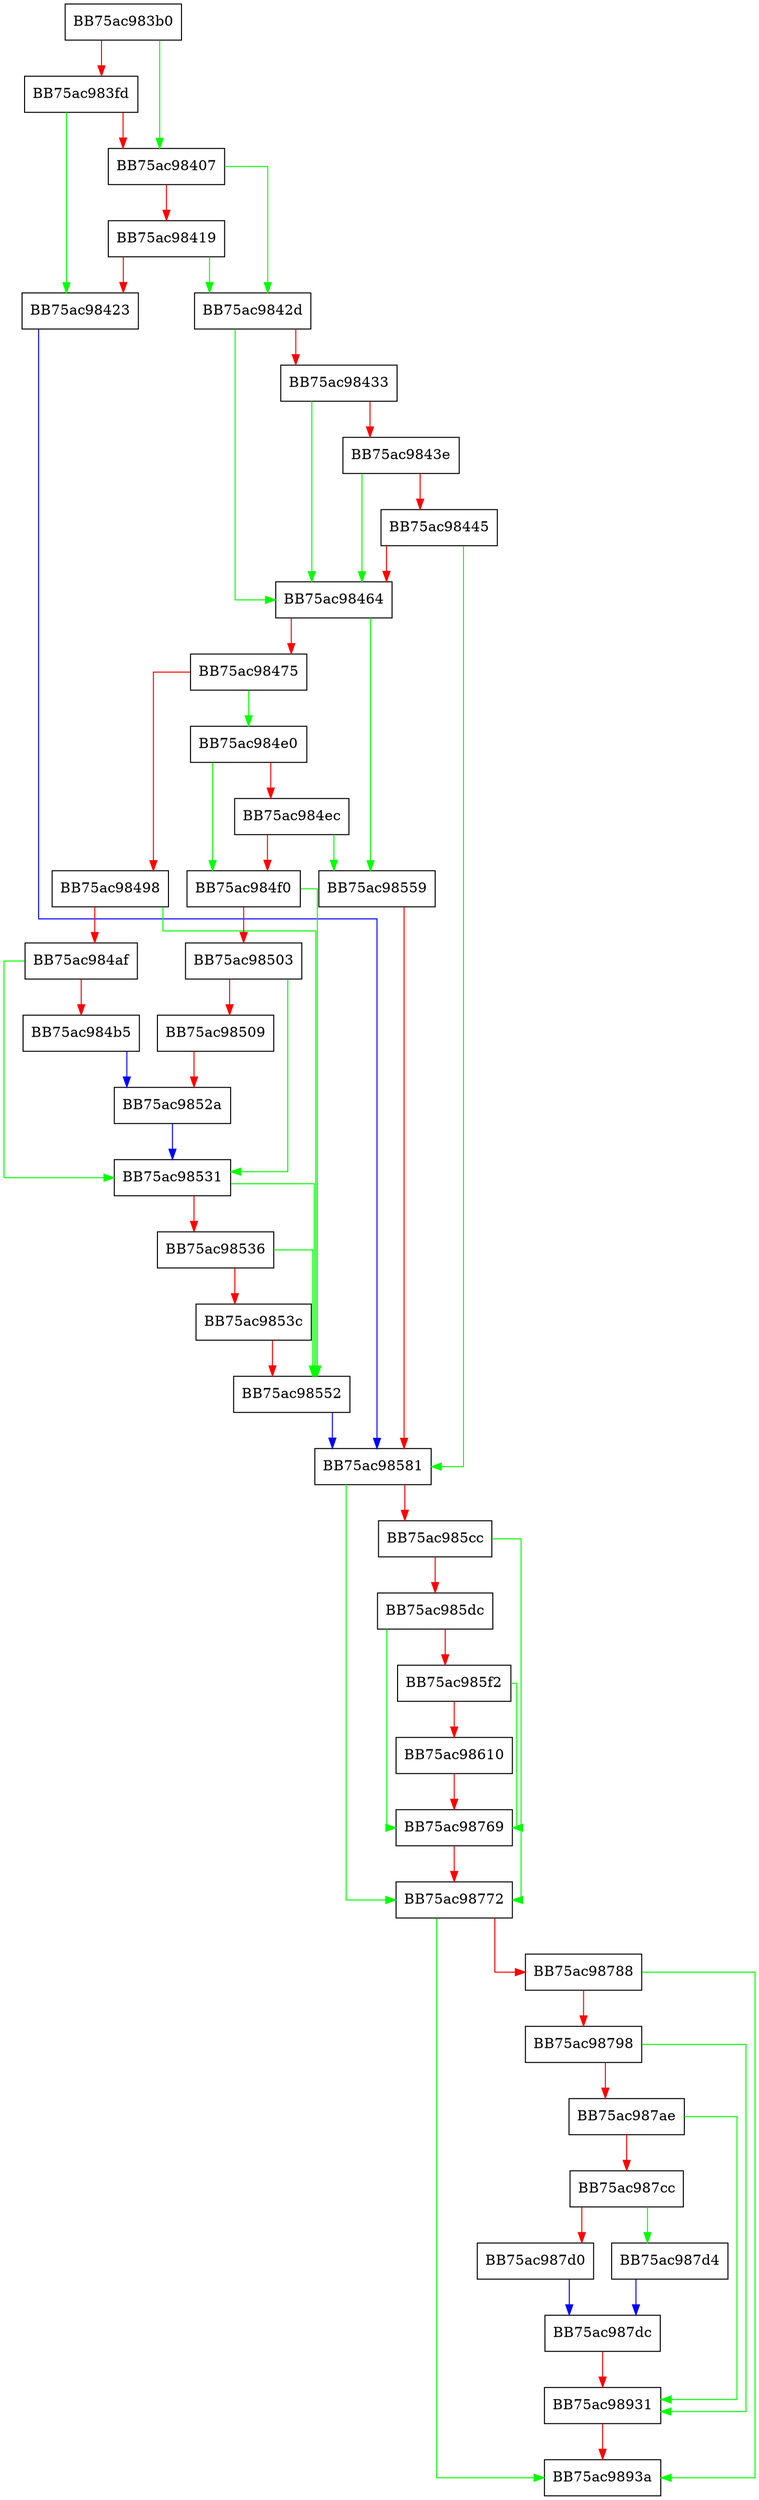 digraph Restore {
  node [shape="box"];
  graph [splines=ortho];
  BB75ac983b0 -> BB75ac98407 [color="green"];
  BB75ac983b0 -> BB75ac983fd [color="red"];
  BB75ac983fd -> BB75ac98423 [color="green"];
  BB75ac983fd -> BB75ac98407 [color="red"];
  BB75ac98407 -> BB75ac9842d [color="green"];
  BB75ac98407 -> BB75ac98419 [color="red"];
  BB75ac98419 -> BB75ac9842d [color="green"];
  BB75ac98419 -> BB75ac98423 [color="red"];
  BB75ac98423 -> BB75ac98581 [color="blue"];
  BB75ac9842d -> BB75ac98464 [color="green"];
  BB75ac9842d -> BB75ac98433 [color="red"];
  BB75ac98433 -> BB75ac98464 [color="green"];
  BB75ac98433 -> BB75ac9843e [color="red"];
  BB75ac9843e -> BB75ac98464 [color="green"];
  BB75ac9843e -> BB75ac98445 [color="red"];
  BB75ac98445 -> BB75ac98581 [color="green"];
  BB75ac98445 -> BB75ac98464 [color="red"];
  BB75ac98464 -> BB75ac98559 [color="green"];
  BB75ac98464 -> BB75ac98475 [color="red"];
  BB75ac98475 -> BB75ac984e0 [color="green"];
  BB75ac98475 -> BB75ac98498 [color="red"];
  BB75ac98498 -> BB75ac98552 [color="green"];
  BB75ac98498 -> BB75ac984af [color="red"];
  BB75ac984af -> BB75ac98531 [color="green"];
  BB75ac984af -> BB75ac984b5 [color="red"];
  BB75ac984b5 -> BB75ac9852a [color="blue"];
  BB75ac984e0 -> BB75ac984f0 [color="green"];
  BB75ac984e0 -> BB75ac984ec [color="red"];
  BB75ac984ec -> BB75ac98559 [color="green"];
  BB75ac984ec -> BB75ac984f0 [color="red"];
  BB75ac984f0 -> BB75ac98552 [color="green"];
  BB75ac984f0 -> BB75ac98503 [color="red"];
  BB75ac98503 -> BB75ac98531 [color="green"];
  BB75ac98503 -> BB75ac98509 [color="red"];
  BB75ac98509 -> BB75ac9852a [color="red"];
  BB75ac9852a -> BB75ac98531 [color="blue"];
  BB75ac98531 -> BB75ac98552 [color="green"];
  BB75ac98531 -> BB75ac98536 [color="red"];
  BB75ac98536 -> BB75ac98552 [color="green"];
  BB75ac98536 -> BB75ac9853c [color="red"];
  BB75ac9853c -> BB75ac98552 [color="red"];
  BB75ac98552 -> BB75ac98581 [color="blue"];
  BB75ac98559 -> BB75ac98581 [color="red"];
  BB75ac98581 -> BB75ac98772 [color="green"];
  BB75ac98581 -> BB75ac985cc [color="red"];
  BB75ac985cc -> BB75ac98772 [color="green"];
  BB75ac985cc -> BB75ac985dc [color="red"];
  BB75ac985dc -> BB75ac98769 [color="green"];
  BB75ac985dc -> BB75ac985f2 [color="red"];
  BB75ac985f2 -> BB75ac98769 [color="green"];
  BB75ac985f2 -> BB75ac98610 [color="red"];
  BB75ac98610 -> BB75ac98769 [color="red"];
  BB75ac98769 -> BB75ac98772 [color="red"];
  BB75ac98772 -> BB75ac9893a [color="green"];
  BB75ac98772 -> BB75ac98788 [color="red"];
  BB75ac98788 -> BB75ac9893a [color="green"];
  BB75ac98788 -> BB75ac98798 [color="red"];
  BB75ac98798 -> BB75ac98931 [color="green"];
  BB75ac98798 -> BB75ac987ae [color="red"];
  BB75ac987ae -> BB75ac98931 [color="green"];
  BB75ac987ae -> BB75ac987cc [color="red"];
  BB75ac987cc -> BB75ac987d4 [color="green"];
  BB75ac987cc -> BB75ac987d0 [color="red"];
  BB75ac987d0 -> BB75ac987dc [color="blue"];
  BB75ac987d4 -> BB75ac987dc [color="blue"];
  BB75ac987dc -> BB75ac98931 [color="red"];
  BB75ac98931 -> BB75ac9893a [color="red"];
}